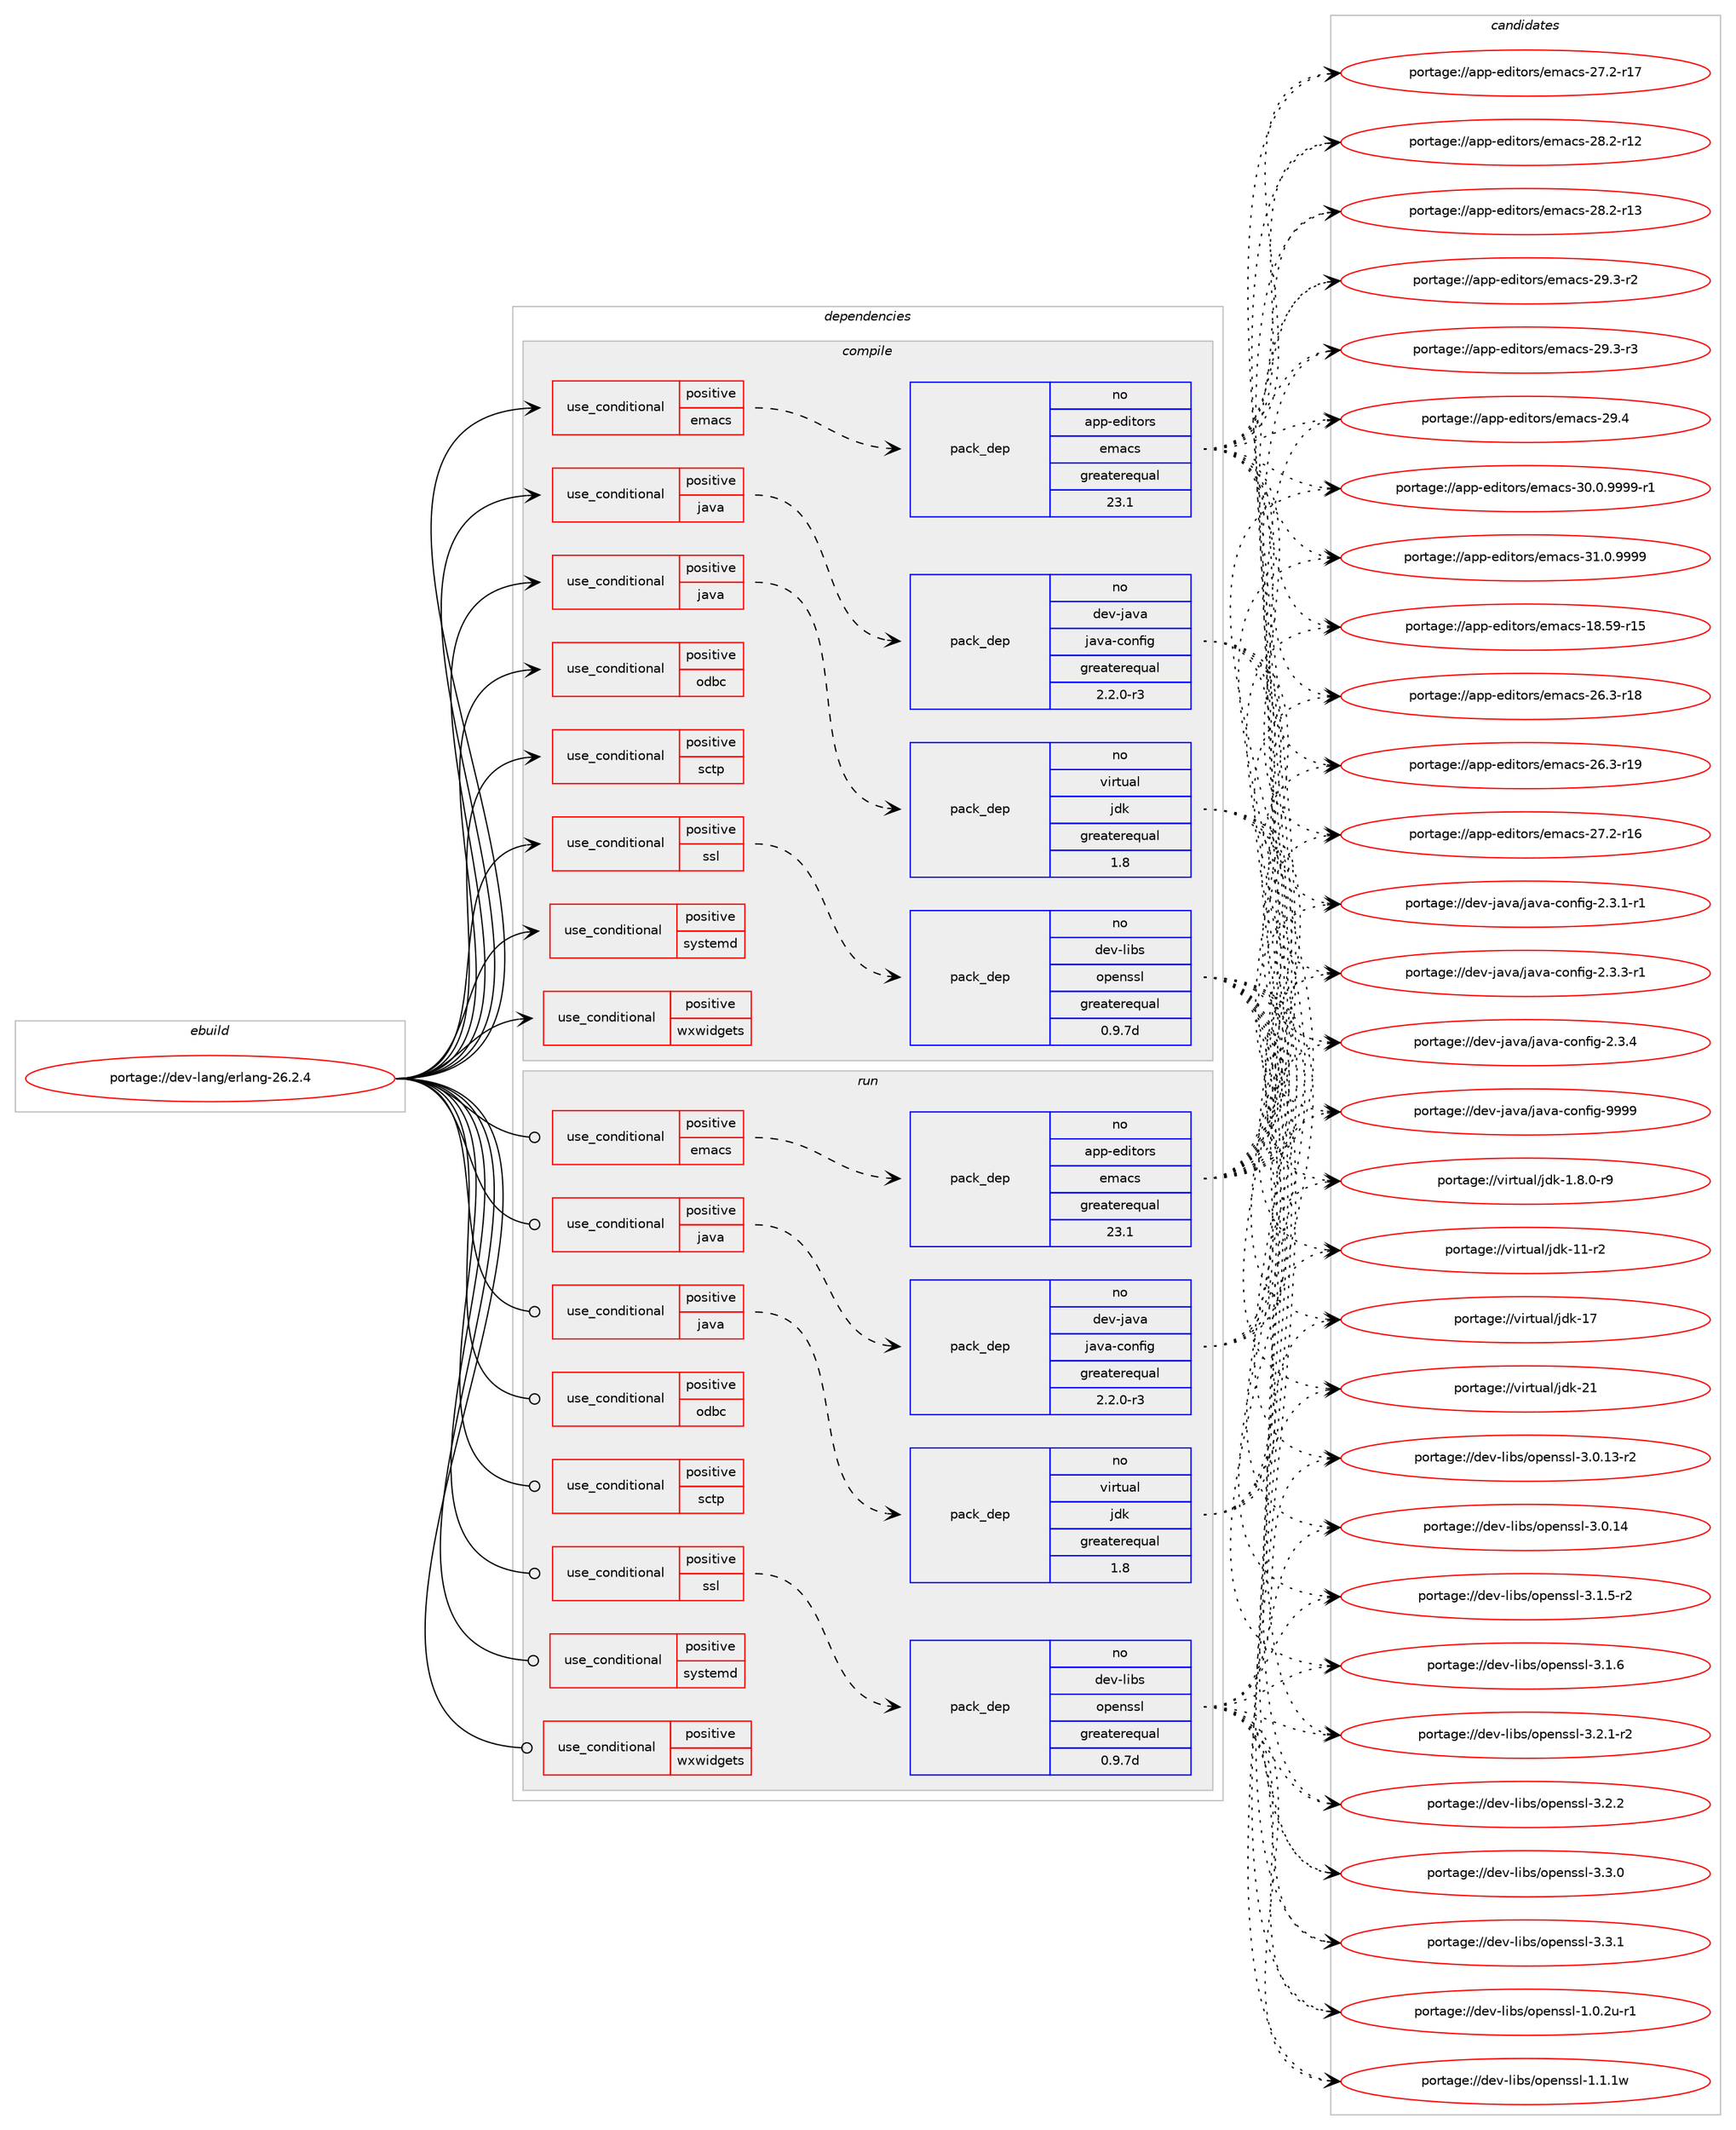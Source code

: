 digraph prolog {

# *************
# Graph options
# *************

newrank=true;
concentrate=true;
compound=true;
graph [rankdir=LR,fontname=Helvetica,fontsize=10,ranksep=1.5];#, ranksep=2.5, nodesep=0.2];
edge  [arrowhead=vee];
node  [fontname=Helvetica,fontsize=10];

# **********
# The ebuild
# **********

subgraph cluster_leftcol {
color=gray;
rank=same;
label=<<i>ebuild</i>>;
id [label="portage://dev-lang/erlang-26.2.4", color=red, width=4, href="../dev-lang/erlang-26.2.4.svg"];
}

# ****************
# The dependencies
# ****************

subgraph cluster_midcol {
color=gray;
label=<<i>dependencies</i>>;
subgraph cluster_compile {
fillcolor="#eeeeee";
style=filled;
label=<<i>compile</i>>;
subgraph cond22182 {
dependency50069 [label=<<TABLE BORDER="0" CELLBORDER="1" CELLSPACING="0" CELLPADDING="4"><TR><TD ROWSPAN="3" CELLPADDING="10">use_conditional</TD></TR><TR><TD>positive</TD></TR><TR><TD>emacs</TD></TR></TABLE>>, shape=none, color=red];
subgraph pack26855 {
dependency50070 [label=<<TABLE BORDER="0" CELLBORDER="1" CELLSPACING="0" CELLPADDING="4" WIDTH="220"><TR><TD ROWSPAN="6" CELLPADDING="30">pack_dep</TD></TR><TR><TD WIDTH="110">no</TD></TR><TR><TD>app-editors</TD></TR><TR><TD>emacs</TD></TR><TR><TD>greaterequal</TD></TR><TR><TD>23.1</TD></TR></TABLE>>, shape=none, color=blue];
}
dependency50069:e -> dependency50070:w [weight=20,style="dashed",arrowhead="vee"];
}
id:e -> dependency50069:w [weight=20,style="solid",arrowhead="vee"];
subgraph cond22183 {
dependency50071 [label=<<TABLE BORDER="0" CELLBORDER="1" CELLSPACING="0" CELLPADDING="4"><TR><TD ROWSPAN="3" CELLPADDING="10">use_conditional</TD></TR><TR><TD>positive</TD></TR><TR><TD>java</TD></TR></TABLE>>, shape=none, color=red];
subgraph pack26856 {
dependency50072 [label=<<TABLE BORDER="0" CELLBORDER="1" CELLSPACING="0" CELLPADDING="4" WIDTH="220"><TR><TD ROWSPAN="6" CELLPADDING="30">pack_dep</TD></TR><TR><TD WIDTH="110">no</TD></TR><TR><TD>dev-java</TD></TR><TR><TD>java-config</TD></TR><TR><TD>greaterequal</TD></TR><TR><TD>2.2.0-r3</TD></TR></TABLE>>, shape=none, color=blue];
}
dependency50071:e -> dependency50072:w [weight=20,style="dashed",arrowhead="vee"];
}
id:e -> dependency50071:w [weight=20,style="solid",arrowhead="vee"];
subgraph cond22184 {
dependency50073 [label=<<TABLE BORDER="0" CELLBORDER="1" CELLSPACING="0" CELLPADDING="4"><TR><TD ROWSPAN="3" CELLPADDING="10">use_conditional</TD></TR><TR><TD>positive</TD></TR><TR><TD>java</TD></TR></TABLE>>, shape=none, color=red];
subgraph pack26857 {
dependency50074 [label=<<TABLE BORDER="0" CELLBORDER="1" CELLSPACING="0" CELLPADDING="4" WIDTH="220"><TR><TD ROWSPAN="6" CELLPADDING="30">pack_dep</TD></TR><TR><TD WIDTH="110">no</TD></TR><TR><TD>virtual</TD></TR><TR><TD>jdk</TD></TR><TR><TD>greaterequal</TD></TR><TR><TD>1.8</TD></TR></TABLE>>, shape=none, color=blue];
}
dependency50073:e -> dependency50074:w [weight=20,style="dashed",arrowhead="vee"];
}
id:e -> dependency50073:w [weight=20,style="solid",arrowhead="vee"];
subgraph cond22185 {
dependency50075 [label=<<TABLE BORDER="0" CELLBORDER="1" CELLSPACING="0" CELLPADDING="4"><TR><TD ROWSPAN="3" CELLPADDING="10">use_conditional</TD></TR><TR><TD>positive</TD></TR><TR><TD>odbc</TD></TR></TABLE>>, shape=none, color=red];
# *** BEGIN UNKNOWN DEPENDENCY TYPE (TODO) ***
# dependency50075 -> package_dependency(portage://dev-lang/erlang-26.2.4,install,no,dev-db,unixODBC,none,[,,],[],[])
# *** END UNKNOWN DEPENDENCY TYPE (TODO) ***

}
id:e -> dependency50075:w [weight=20,style="solid",arrowhead="vee"];
subgraph cond22186 {
dependency50076 [label=<<TABLE BORDER="0" CELLBORDER="1" CELLSPACING="0" CELLPADDING="4"><TR><TD ROWSPAN="3" CELLPADDING="10">use_conditional</TD></TR><TR><TD>positive</TD></TR><TR><TD>sctp</TD></TR></TABLE>>, shape=none, color=red];
# *** BEGIN UNKNOWN DEPENDENCY TYPE (TODO) ***
# dependency50076 -> package_dependency(portage://dev-lang/erlang-26.2.4,install,no,net-misc,lksctp-tools,none,[,,],[],[])
# *** END UNKNOWN DEPENDENCY TYPE (TODO) ***

}
id:e -> dependency50076:w [weight=20,style="solid",arrowhead="vee"];
subgraph cond22187 {
dependency50077 [label=<<TABLE BORDER="0" CELLBORDER="1" CELLSPACING="0" CELLPADDING="4"><TR><TD ROWSPAN="3" CELLPADDING="10">use_conditional</TD></TR><TR><TD>positive</TD></TR><TR><TD>ssl</TD></TR></TABLE>>, shape=none, color=red];
subgraph pack26858 {
dependency50078 [label=<<TABLE BORDER="0" CELLBORDER="1" CELLSPACING="0" CELLPADDING="4" WIDTH="220"><TR><TD ROWSPAN="6" CELLPADDING="30">pack_dep</TD></TR><TR><TD WIDTH="110">no</TD></TR><TR><TD>dev-libs</TD></TR><TR><TD>openssl</TD></TR><TR><TD>greaterequal</TD></TR><TR><TD>0.9.7d</TD></TR></TABLE>>, shape=none, color=blue];
}
dependency50077:e -> dependency50078:w [weight=20,style="dashed",arrowhead="vee"];
}
id:e -> dependency50077:w [weight=20,style="solid",arrowhead="vee"];
subgraph cond22188 {
dependency50079 [label=<<TABLE BORDER="0" CELLBORDER="1" CELLSPACING="0" CELLPADDING="4"><TR><TD ROWSPAN="3" CELLPADDING="10">use_conditional</TD></TR><TR><TD>positive</TD></TR><TR><TD>systemd</TD></TR></TABLE>>, shape=none, color=red];
# *** BEGIN UNKNOWN DEPENDENCY TYPE (TODO) ***
# dependency50079 -> package_dependency(portage://dev-lang/erlang-26.2.4,install,no,sys-apps,systemd,none,[,,],[],[])
# *** END UNKNOWN DEPENDENCY TYPE (TODO) ***

}
id:e -> dependency50079:w [weight=20,style="solid",arrowhead="vee"];
subgraph cond22189 {
dependency50080 [label=<<TABLE BORDER="0" CELLBORDER="1" CELLSPACING="0" CELLPADDING="4"><TR><TD ROWSPAN="3" CELLPADDING="10">use_conditional</TD></TR><TR><TD>positive</TD></TR><TR><TD>wxwidgets</TD></TR></TABLE>>, shape=none, color=red];
# *** BEGIN UNKNOWN DEPENDENCY TYPE (TODO) ***
# dependency50080 -> package_dependency(portage://dev-lang/erlang-26.2.4,install,no,dev-libs,glib,none,[,,],[slot(2)],[])
# *** END UNKNOWN DEPENDENCY TYPE (TODO) ***

# *** BEGIN UNKNOWN DEPENDENCY TYPE (TODO) ***
# dependency50080 -> package_dependency(portage://dev-lang/erlang-26.2.4,install,no,x11-libs,wxGTK,none,[,,],[slot(3.2-gtk3)],[use(enable(X),none),use(enable(opengl),none)])
# *** END UNKNOWN DEPENDENCY TYPE (TODO) ***

}
id:e -> dependency50080:w [weight=20,style="solid",arrowhead="vee"];
# *** BEGIN UNKNOWN DEPENDENCY TYPE (TODO) ***
# id -> package_dependency(portage://dev-lang/erlang-26.2.4,install,no,acct-group,epmd,none,[,,],[],[])
# *** END UNKNOWN DEPENDENCY TYPE (TODO) ***

# *** BEGIN UNKNOWN DEPENDENCY TYPE (TODO) ***
# id -> package_dependency(portage://dev-lang/erlang-26.2.4,install,no,acct-user,epmd,none,[,,],[],[])
# *** END UNKNOWN DEPENDENCY TYPE (TODO) ***

# *** BEGIN UNKNOWN DEPENDENCY TYPE (TODO) ***
# id -> package_dependency(portage://dev-lang/erlang-26.2.4,install,no,dev-lang,perl,none,[,,],[],[])
# *** END UNKNOWN DEPENDENCY TYPE (TODO) ***

# *** BEGIN UNKNOWN DEPENDENCY TYPE (TODO) ***
# id -> package_dependency(portage://dev-lang/erlang-26.2.4,install,no,sys-libs,ncurses,none,[,,],[slot(0)],[])
# *** END UNKNOWN DEPENDENCY TYPE (TODO) ***

# *** BEGIN UNKNOWN DEPENDENCY TYPE (TODO) ***
# id -> package_dependency(portage://dev-lang/erlang-26.2.4,install,no,sys-libs,zlib,none,[,,],[],[])
# *** END UNKNOWN DEPENDENCY TYPE (TODO) ***

}
subgraph cluster_compileandrun {
fillcolor="#eeeeee";
style=filled;
label=<<i>compile and run</i>>;
}
subgraph cluster_run {
fillcolor="#eeeeee";
style=filled;
label=<<i>run</i>>;
subgraph cond22190 {
dependency50081 [label=<<TABLE BORDER="0" CELLBORDER="1" CELLSPACING="0" CELLPADDING="4"><TR><TD ROWSPAN="3" CELLPADDING="10">use_conditional</TD></TR><TR><TD>positive</TD></TR><TR><TD>emacs</TD></TR></TABLE>>, shape=none, color=red];
subgraph pack26859 {
dependency50082 [label=<<TABLE BORDER="0" CELLBORDER="1" CELLSPACING="0" CELLPADDING="4" WIDTH="220"><TR><TD ROWSPAN="6" CELLPADDING="30">pack_dep</TD></TR><TR><TD WIDTH="110">no</TD></TR><TR><TD>app-editors</TD></TR><TR><TD>emacs</TD></TR><TR><TD>greaterequal</TD></TR><TR><TD>23.1</TD></TR></TABLE>>, shape=none, color=blue];
}
dependency50081:e -> dependency50082:w [weight=20,style="dashed",arrowhead="vee"];
}
id:e -> dependency50081:w [weight=20,style="solid",arrowhead="odot"];
subgraph cond22191 {
dependency50083 [label=<<TABLE BORDER="0" CELLBORDER="1" CELLSPACING="0" CELLPADDING="4"><TR><TD ROWSPAN="3" CELLPADDING="10">use_conditional</TD></TR><TR><TD>positive</TD></TR><TR><TD>java</TD></TR></TABLE>>, shape=none, color=red];
subgraph pack26860 {
dependency50084 [label=<<TABLE BORDER="0" CELLBORDER="1" CELLSPACING="0" CELLPADDING="4" WIDTH="220"><TR><TD ROWSPAN="6" CELLPADDING="30">pack_dep</TD></TR><TR><TD WIDTH="110">no</TD></TR><TR><TD>dev-java</TD></TR><TR><TD>java-config</TD></TR><TR><TD>greaterequal</TD></TR><TR><TD>2.2.0-r3</TD></TR></TABLE>>, shape=none, color=blue];
}
dependency50083:e -> dependency50084:w [weight=20,style="dashed",arrowhead="vee"];
}
id:e -> dependency50083:w [weight=20,style="solid",arrowhead="odot"];
subgraph cond22192 {
dependency50085 [label=<<TABLE BORDER="0" CELLBORDER="1" CELLSPACING="0" CELLPADDING="4"><TR><TD ROWSPAN="3" CELLPADDING="10">use_conditional</TD></TR><TR><TD>positive</TD></TR><TR><TD>java</TD></TR></TABLE>>, shape=none, color=red];
subgraph pack26861 {
dependency50086 [label=<<TABLE BORDER="0" CELLBORDER="1" CELLSPACING="0" CELLPADDING="4" WIDTH="220"><TR><TD ROWSPAN="6" CELLPADDING="30">pack_dep</TD></TR><TR><TD WIDTH="110">no</TD></TR><TR><TD>virtual</TD></TR><TR><TD>jdk</TD></TR><TR><TD>greaterequal</TD></TR><TR><TD>1.8</TD></TR></TABLE>>, shape=none, color=blue];
}
dependency50085:e -> dependency50086:w [weight=20,style="dashed",arrowhead="vee"];
}
id:e -> dependency50085:w [weight=20,style="solid",arrowhead="odot"];
subgraph cond22193 {
dependency50087 [label=<<TABLE BORDER="0" CELLBORDER="1" CELLSPACING="0" CELLPADDING="4"><TR><TD ROWSPAN="3" CELLPADDING="10">use_conditional</TD></TR><TR><TD>positive</TD></TR><TR><TD>odbc</TD></TR></TABLE>>, shape=none, color=red];
# *** BEGIN UNKNOWN DEPENDENCY TYPE (TODO) ***
# dependency50087 -> package_dependency(portage://dev-lang/erlang-26.2.4,run,no,dev-db,unixODBC,none,[,,],[],[])
# *** END UNKNOWN DEPENDENCY TYPE (TODO) ***

}
id:e -> dependency50087:w [weight=20,style="solid",arrowhead="odot"];
subgraph cond22194 {
dependency50088 [label=<<TABLE BORDER="0" CELLBORDER="1" CELLSPACING="0" CELLPADDING="4"><TR><TD ROWSPAN="3" CELLPADDING="10">use_conditional</TD></TR><TR><TD>positive</TD></TR><TR><TD>sctp</TD></TR></TABLE>>, shape=none, color=red];
# *** BEGIN UNKNOWN DEPENDENCY TYPE (TODO) ***
# dependency50088 -> package_dependency(portage://dev-lang/erlang-26.2.4,run,no,net-misc,lksctp-tools,none,[,,],[],[])
# *** END UNKNOWN DEPENDENCY TYPE (TODO) ***

}
id:e -> dependency50088:w [weight=20,style="solid",arrowhead="odot"];
subgraph cond22195 {
dependency50089 [label=<<TABLE BORDER="0" CELLBORDER="1" CELLSPACING="0" CELLPADDING="4"><TR><TD ROWSPAN="3" CELLPADDING="10">use_conditional</TD></TR><TR><TD>positive</TD></TR><TR><TD>ssl</TD></TR></TABLE>>, shape=none, color=red];
subgraph pack26862 {
dependency50090 [label=<<TABLE BORDER="0" CELLBORDER="1" CELLSPACING="0" CELLPADDING="4" WIDTH="220"><TR><TD ROWSPAN="6" CELLPADDING="30">pack_dep</TD></TR><TR><TD WIDTH="110">no</TD></TR><TR><TD>dev-libs</TD></TR><TR><TD>openssl</TD></TR><TR><TD>greaterequal</TD></TR><TR><TD>0.9.7d</TD></TR></TABLE>>, shape=none, color=blue];
}
dependency50089:e -> dependency50090:w [weight=20,style="dashed",arrowhead="vee"];
}
id:e -> dependency50089:w [weight=20,style="solid",arrowhead="odot"];
subgraph cond22196 {
dependency50091 [label=<<TABLE BORDER="0" CELLBORDER="1" CELLSPACING="0" CELLPADDING="4"><TR><TD ROWSPAN="3" CELLPADDING="10">use_conditional</TD></TR><TR><TD>positive</TD></TR><TR><TD>systemd</TD></TR></TABLE>>, shape=none, color=red];
# *** BEGIN UNKNOWN DEPENDENCY TYPE (TODO) ***
# dependency50091 -> package_dependency(portage://dev-lang/erlang-26.2.4,run,no,sys-apps,systemd,none,[,,],[],[])
# *** END UNKNOWN DEPENDENCY TYPE (TODO) ***

}
id:e -> dependency50091:w [weight=20,style="solid",arrowhead="odot"];
subgraph cond22197 {
dependency50092 [label=<<TABLE BORDER="0" CELLBORDER="1" CELLSPACING="0" CELLPADDING="4"><TR><TD ROWSPAN="3" CELLPADDING="10">use_conditional</TD></TR><TR><TD>positive</TD></TR><TR><TD>wxwidgets</TD></TR></TABLE>>, shape=none, color=red];
# *** BEGIN UNKNOWN DEPENDENCY TYPE (TODO) ***
# dependency50092 -> package_dependency(portage://dev-lang/erlang-26.2.4,run,no,dev-libs,glib,none,[,,],[slot(2)],[])
# *** END UNKNOWN DEPENDENCY TYPE (TODO) ***

# *** BEGIN UNKNOWN DEPENDENCY TYPE (TODO) ***
# dependency50092 -> package_dependency(portage://dev-lang/erlang-26.2.4,run,no,x11-libs,wxGTK,none,[,,],[slot(3.2-gtk3)],[use(enable(X),none),use(enable(opengl),none)])
# *** END UNKNOWN DEPENDENCY TYPE (TODO) ***

}
id:e -> dependency50092:w [weight=20,style="solid",arrowhead="odot"];
# *** BEGIN UNKNOWN DEPENDENCY TYPE (TODO) ***
# id -> package_dependency(portage://dev-lang/erlang-26.2.4,run,no,acct-group,epmd,none,[,,],[],[])
# *** END UNKNOWN DEPENDENCY TYPE (TODO) ***

# *** BEGIN UNKNOWN DEPENDENCY TYPE (TODO) ***
# id -> package_dependency(portage://dev-lang/erlang-26.2.4,run,no,acct-user,epmd,none,[,,],[],[])
# *** END UNKNOWN DEPENDENCY TYPE (TODO) ***

# *** BEGIN UNKNOWN DEPENDENCY TYPE (TODO) ***
# id -> package_dependency(portage://dev-lang/erlang-26.2.4,run,no,sys-libs,ncurses,none,[,,],[slot(0)],[])
# *** END UNKNOWN DEPENDENCY TYPE (TODO) ***

# *** BEGIN UNKNOWN DEPENDENCY TYPE (TODO) ***
# id -> package_dependency(portage://dev-lang/erlang-26.2.4,run,no,sys-libs,zlib,none,[,,],[],[])
# *** END UNKNOWN DEPENDENCY TYPE (TODO) ***

}
}

# **************
# The candidates
# **************

subgraph cluster_choices {
rank=same;
color=gray;
label=<<i>candidates</i>>;

subgraph choice26855 {
color=black;
nodesep=1;
choice9711211245101100105116111114115471011099799115454956465357451144953 [label="portage://app-editors/emacs-18.59-r15", color=red, width=4,href="../app-editors/emacs-18.59-r15.svg"];
choice97112112451011001051161111141154710110997991154550544651451144956 [label="portage://app-editors/emacs-26.3-r18", color=red, width=4,href="../app-editors/emacs-26.3-r18.svg"];
choice97112112451011001051161111141154710110997991154550544651451144957 [label="portage://app-editors/emacs-26.3-r19", color=red, width=4,href="../app-editors/emacs-26.3-r19.svg"];
choice97112112451011001051161111141154710110997991154550554650451144954 [label="portage://app-editors/emacs-27.2-r16", color=red, width=4,href="../app-editors/emacs-27.2-r16.svg"];
choice97112112451011001051161111141154710110997991154550554650451144955 [label="portage://app-editors/emacs-27.2-r17", color=red, width=4,href="../app-editors/emacs-27.2-r17.svg"];
choice97112112451011001051161111141154710110997991154550564650451144950 [label="portage://app-editors/emacs-28.2-r12", color=red, width=4,href="../app-editors/emacs-28.2-r12.svg"];
choice97112112451011001051161111141154710110997991154550564650451144951 [label="portage://app-editors/emacs-28.2-r13", color=red, width=4,href="../app-editors/emacs-28.2-r13.svg"];
choice971121124510110010511611111411547101109979911545505746514511450 [label="portage://app-editors/emacs-29.3-r2", color=red, width=4,href="../app-editors/emacs-29.3-r2.svg"];
choice971121124510110010511611111411547101109979911545505746514511451 [label="portage://app-editors/emacs-29.3-r3", color=red, width=4,href="../app-editors/emacs-29.3-r3.svg"];
choice97112112451011001051161111141154710110997991154550574652 [label="portage://app-editors/emacs-29.4", color=red, width=4,href="../app-editors/emacs-29.4.svg"];
choice9711211245101100105116111114115471011099799115455148464846575757574511449 [label="portage://app-editors/emacs-30.0.9999-r1", color=red, width=4,href="../app-editors/emacs-30.0.9999-r1.svg"];
choice971121124510110010511611111411547101109979911545514946484657575757 [label="portage://app-editors/emacs-31.0.9999", color=red, width=4,href="../app-editors/emacs-31.0.9999.svg"];
dependency50070:e -> choice9711211245101100105116111114115471011099799115454956465357451144953:w [style=dotted,weight="100"];
dependency50070:e -> choice97112112451011001051161111141154710110997991154550544651451144956:w [style=dotted,weight="100"];
dependency50070:e -> choice97112112451011001051161111141154710110997991154550544651451144957:w [style=dotted,weight="100"];
dependency50070:e -> choice97112112451011001051161111141154710110997991154550554650451144954:w [style=dotted,weight="100"];
dependency50070:e -> choice97112112451011001051161111141154710110997991154550554650451144955:w [style=dotted,weight="100"];
dependency50070:e -> choice97112112451011001051161111141154710110997991154550564650451144950:w [style=dotted,weight="100"];
dependency50070:e -> choice97112112451011001051161111141154710110997991154550564650451144951:w [style=dotted,weight="100"];
dependency50070:e -> choice971121124510110010511611111411547101109979911545505746514511450:w [style=dotted,weight="100"];
dependency50070:e -> choice971121124510110010511611111411547101109979911545505746514511451:w [style=dotted,weight="100"];
dependency50070:e -> choice97112112451011001051161111141154710110997991154550574652:w [style=dotted,weight="100"];
dependency50070:e -> choice9711211245101100105116111114115471011099799115455148464846575757574511449:w [style=dotted,weight="100"];
dependency50070:e -> choice971121124510110010511611111411547101109979911545514946484657575757:w [style=dotted,weight="100"];
}
subgraph choice26856 {
color=black;
nodesep=1;
choice10010111845106971189747106971189745991111101021051034550465146494511449 [label="portage://dev-java/java-config-2.3.1-r1", color=red, width=4,href="../dev-java/java-config-2.3.1-r1.svg"];
choice10010111845106971189747106971189745991111101021051034550465146514511449 [label="portage://dev-java/java-config-2.3.3-r1", color=red, width=4,href="../dev-java/java-config-2.3.3-r1.svg"];
choice1001011184510697118974710697118974599111110102105103455046514652 [label="portage://dev-java/java-config-2.3.4", color=red, width=4,href="../dev-java/java-config-2.3.4.svg"];
choice10010111845106971189747106971189745991111101021051034557575757 [label="portage://dev-java/java-config-9999", color=red, width=4,href="../dev-java/java-config-9999.svg"];
dependency50072:e -> choice10010111845106971189747106971189745991111101021051034550465146494511449:w [style=dotted,weight="100"];
dependency50072:e -> choice10010111845106971189747106971189745991111101021051034550465146514511449:w [style=dotted,weight="100"];
dependency50072:e -> choice1001011184510697118974710697118974599111110102105103455046514652:w [style=dotted,weight="100"];
dependency50072:e -> choice10010111845106971189747106971189745991111101021051034557575757:w [style=dotted,weight="100"];
}
subgraph choice26857 {
color=black;
nodesep=1;
choice11810511411611797108471061001074549465646484511457 [label="portage://virtual/jdk-1.8.0-r9", color=red, width=4,href="../virtual/jdk-1.8.0-r9.svg"];
choice11810511411611797108471061001074549494511450 [label="portage://virtual/jdk-11-r2", color=red, width=4,href="../virtual/jdk-11-r2.svg"];
choice1181051141161179710847106100107454955 [label="portage://virtual/jdk-17", color=red, width=4,href="../virtual/jdk-17.svg"];
choice1181051141161179710847106100107455049 [label="portage://virtual/jdk-21", color=red, width=4,href="../virtual/jdk-21.svg"];
dependency50074:e -> choice11810511411611797108471061001074549465646484511457:w [style=dotted,weight="100"];
dependency50074:e -> choice11810511411611797108471061001074549494511450:w [style=dotted,weight="100"];
dependency50074:e -> choice1181051141161179710847106100107454955:w [style=dotted,weight="100"];
dependency50074:e -> choice1181051141161179710847106100107455049:w [style=dotted,weight="100"];
}
subgraph choice26858 {
color=black;
nodesep=1;
choice1001011184510810598115471111121011101151151084549464846501174511449 [label="portage://dev-libs/openssl-1.0.2u-r1", color=red, width=4,href="../dev-libs/openssl-1.0.2u-r1.svg"];
choice100101118451081059811547111112101110115115108454946494649119 [label="portage://dev-libs/openssl-1.1.1w", color=red, width=4,href="../dev-libs/openssl-1.1.1w.svg"];
choice100101118451081059811547111112101110115115108455146484649514511450 [label="portage://dev-libs/openssl-3.0.13-r2", color=red, width=4,href="../dev-libs/openssl-3.0.13-r2.svg"];
choice10010111845108105981154711111210111011511510845514648464952 [label="portage://dev-libs/openssl-3.0.14", color=red, width=4,href="../dev-libs/openssl-3.0.14.svg"];
choice1001011184510810598115471111121011101151151084551464946534511450 [label="portage://dev-libs/openssl-3.1.5-r2", color=red, width=4,href="../dev-libs/openssl-3.1.5-r2.svg"];
choice100101118451081059811547111112101110115115108455146494654 [label="portage://dev-libs/openssl-3.1.6", color=red, width=4,href="../dev-libs/openssl-3.1.6.svg"];
choice1001011184510810598115471111121011101151151084551465046494511450 [label="portage://dev-libs/openssl-3.2.1-r2", color=red, width=4,href="../dev-libs/openssl-3.2.1-r2.svg"];
choice100101118451081059811547111112101110115115108455146504650 [label="portage://dev-libs/openssl-3.2.2", color=red, width=4,href="../dev-libs/openssl-3.2.2.svg"];
choice100101118451081059811547111112101110115115108455146514648 [label="portage://dev-libs/openssl-3.3.0", color=red, width=4,href="../dev-libs/openssl-3.3.0.svg"];
choice100101118451081059811547111112101110115115108455146514649 [label="portage://dev-libs/openssl-3.3.1", color=red, width=4,href="../dev-libs/openssl-3.3.1.svg"];
dependency50078:e -> choice1001011184510810598115471111121011101151151084549464846501174511449:w [style=dotted,weight="100"];
dependency50078:e -> choice100101118451081059811547111112101110115115108454946494649119:w [style=dotted,weight="100"];
dependency50078:e -> choice100101118451081059811547111112101110115115108455146484649514511450:w [style=dotted,weight="100"];
dependency50078:e -> choice10010111845108105981154711111210111011511510845514648464952:w [style=dotted,weight="100"];
dependency50078:e -> choice1001011184510810598115471111121011101151151084551464946534511450:w [style=dotted,weight="100"];
dependency50078:e -> choice100101118451081059811547111112101110115115108455146494654:w [style=dotted,weight="100"];
dependency50078:e -> choice1001011184510810598115471111121011101151151084551465046494511450:w [style=dotted,weight="100"];
dependency50078:e -> choice100101118451081059811547111112101110115115108455146504650:w [style=dotted,weight="100"];
dependency50078:e -> choice100101118451081059811547111112101110115115108455146514648:w [style=dotted,weight="100"];
dependency50078:e -> choice100101118451081059811547111112101110115115108455146514649:w [style=dotted,weight="100"];
}
subgraph choice26859 {
color=black;
nodesep=1;
choice9711211245101100105116111114115471011099799115454956465357451144953 [label="portage://app-editors/emacs-18.59-r15", color=red, width=4,href="../app-editors/emacs-18.59-r15.svg"];
choice97112112451011001051161111141154710110997991154550544651451144956 [label="portage://app-editors/emacs-26.3-r18", color=red, width=4,href="../app-editors/emacs-26.3-r18.svg"];
choice97112112451011001051161111141154710110997991154550544651451144957 [label="portage://app-editors/emacs-26.3-r19", color=red, width=4,href="../app-editors/emacs-26.3-r19.svg"];
choice97112112451011001051161111141154710110997991154550554650451144954 [label="portage://app-editors/emacs-27.2-r16", color=red, width=4,href="../app-editors/emacs-27.2-r16.svg"];
choice97112112451011001051161111141154710110997991154550554650451144955 [label="portage://app-editors/emacs-27.2-r17", color=red, width=4,href="../app-editors/emacs-27.2-r17.svg"];
choice97112112451011001051161111141154710110997991154550564650451144950 [label="portage://app-editors/emacs-28.2-r12", color=red, width=4,href="../app-editors/emacs-28.2-r12.svg"];
choice97112112451011001051161111141154710110997991154550564650451144951 [label="portage://app-editors/emacs-28.2-r13", color=red, width=4,href="../app-editors/emacs-28.2-r13.svg"];
choice971121124510110010511611111411547101109979911545505746514511450 [label="portage://app-editors/emacs-29.3-r2", color=red, width=4,href="../app-editors/emacs-29.3-r2.svg"];
choice971121124510110010511611111411547101109979911545505746514511451 [label="portage://app-editors/emacs-29.3-r3", color=red, width=4,href="../app-editors/emacs-29.3-r3.svg"];
choice97112112451011001051161111141154710110997991154550574652 [label="portage://app-editors/emacs-29.4", color=red, width=4,href="../app-editors/emacs-29.4.svg"];
choice9711211245101100105116111114115471011099799115455148464846575757574511449 [label="portage://app-editors/emacs-30.0.9999-r1", color=red, width=4,href="../app-editors/emacs-30.0.9999-r1.svg"];
choice971121124510110010511611111411547101109979911545514946484657575757 [label="portage://app-editors/emacs-31.0.9999", color=red, width=4,href="../app-editors/emacs-31.0.9999.svg"];
dependency50082:e -> choice9711211245101100105116111114115471011099799115454956465357451144953:w [style=dotted,weight="100"];
dependency50082:e -> choice97112112451011001051161111141154710110997991154550544651451144956:w [style=dotted,weight="100"];
dependency50082:e -> choice97112112451011001051161111141154710110997991154550544651451144957:w [style=dotted,weight="100"];
dependency50082:e -> choice97112112451011001051161111141154710110997991154550554650451144954:w [style=dotted,weight="100"];
dependency50082:e -> choice97112112451011001051161111141154710110997991154550554650451144955:w [style=dotted,weight="100"];
dependency50082:e -> choice97112112451011001051161111141154710110997991154550564650451144950:w [style=dotted,weight="100"];
dependency50082:e -> choice97112112451011001051161111141154710110997991154550564650451144951:w [style=dotted,weight="100"];
dependency50082:e -> choice971121124510110010511611111411547101109979911545505746514511450:w [style=dotted,weight="100"];
dependency50082:e -> choice971121124510110010511611111411547101109979911545505746514511451:w [style=dotted,weight="100"];
dependency50082:e -> choice97112112451011001051161111141154710110997991154550574652:w [style=dotted,weight="100"];
dependency50082:e -> choice9711211245101100105116111114115471011099799115455148464846575757574511449:w [style=dotted,weight="100"];
dependency50082:e -> choice971121124510110010511611111411547101109979911545514946484657575757:w [style=dotted,weight="100"];
}
subgraph choice26860 {
color=black;
nodesep=1;
choice10010111845106971189747106971189745991111101021051034550465146494511449 [label="portage://dev-java/java-config-2.3.1-r1", color=red, width=4,href="../dev-java/java-config-2.3.1-r1.svg"];
choice10010111845106971189747106971189745991111101021051034550465146514511449 [label="portage://dev-java/java-config-2.3.3-r1", color=red, width=4,href="../dev-java/java-config-2.3.3-r1.svg"];
choice1001011184510697118974710697118974599111110102105103455046514652 [label="portage://dev-java/java-config-2.3.4", color=red, width=4,href="../dev-java/java-config-2.3.4.svg"];
choice10010111845106971189747106971189745991111101021051034557575757 [label="portage://dev-java/java-config-9999", color=red, width=4,href="../dev-java/java-config-9999.svg"];
dependency50084:e -> choice10010111845106971189747106971189745991111101021051034550465146494511449:w [style=dotted,weight="100"];
dependency50084:e -> choice10010111845106971189747106971189745991111101021051034550465146514511449:w [style=dotted,weight="100"];
dependency50084:e -> choice1001011184510697118974710697118974599111110102105103455046514652:w [style=dotted,weight="100"];
dependency50084:e -> choice10010111845106971189747106971189745991111101021051034557575757:w [style=dotted,weight="100"];
}
subgraph choice26861 {
color=black;
nodesep=1;
choice11810511411611797108471061001074549465646484511457 [label="portage://virtual/jdk-1.8.0-r9", color=red, width=4,href="../virtual/jdk-1.8.0-r9.svg"];
choice11810511411611797108471061001074549494511450 [label="portage://virtual/jdk-11-r2", color=red, width=4,href="../virtual/jdk-11-r2.svg"];
choice1181051141161179710847106100107454955 [label="portage://virtual/jdk-17", color=red, width=4,href="../virtual/jdk-17.svg"];
choice1181051141161179710847106100107455049 [label="portage://virtual/jdk-21", color=red, width=4,href="../virtual/jdk-21.svg"];
dependency50086:e -> choice11810511411611797108471061001074549465646484511457:w [style=dotted,weight="100"];
dependency50086:e -> choice11810511411611797108471061001074549494511450:w [style=dotted,weight="100"];
dependency50086:e -> choice1181051141161179710847106100107454955:w [style=dotted,weight="100"];
dependency50086:e -> choice1181051141161179710847106100107455049:w [style=dotted,weight="100"];
}
subgraph choice26862 {
color=black;
nodesep=1;
choice1001011184510810598115471111121011101151151084549464846501174511449 [label="portage://dev-libs/openssl-1.0.2u-r1", color=red, width=4,href="../dev-libs/openssl-1.0.2u-r1.svg"];
choice100101118451081059811547111112101110115115108454946494649119 [label="portage://dev-libs/openssl-1.1.1w", color=red, width=4,href="../dev-libs/openssl-1.1.1w.svg"];
choice100101118451081059811547111112101110115115108455146484649514511450 [label="portage://dev-libs/openssl-3.0.13-r2", color=red, width=4,href="../dev-libs/openssl-3.0.13-r2.svg"];
choice10010111845108105981154711111210111011511510845514648464952 [label="portage://dev-libs/openssl-3.0.14", color=red, width=4,href="../dev-libs/openssl-3.0.14.svg"];
choice1001011184510810598115471111121011101151151084551464946534511450 [label="portage://dev-libs/openssl-3.1.5-r2", color=red, width=4,href="../dev-libs/openssl-3.1.5-r2.svg"];
choice100101118451081059811547111112101110115115108455146494654 [label="portage://dev-libs/openssl-3.1.6", color=red, width=4,href="../dev-libs/openssl-3.1.6.svg"];
choice1001011184510810598115471111121011101151151084551465046494511450 [label="portage://dev-libs/openssl-3.2.1-r2", color=red, width=4,href="../dev-libs/openssl-3.2.1-r2.svg"];
choice100101118451081059811547111112101110115115108455146504650 [label="portage://dev-libs/openssl-3.2.2", color=red, width=4,href="../dev-libs/openssl-3.2.2.svg"];
choice100101118451081059811547111112101110115115108455146514648 [label="portage://dev-libs/openssl-3.3.0", color=red, width=4,href="../dev-libs/openssl-3.3.0.svg"];
choice100101118451081059811547111112101110115115108455146514649 [label="portage://dev-libs/openssl-3.3.1", color=red, width=4,href="../dev-libs/openssl-3.3.1.svg"];
dependency50090:e -> choice1001011184510810598115471111121011101151151084549464846501174511449:w [style=dotted,weight="100"];
dependency50090:e -> choice100101118451081059811547111112101110115115108454946494649119:w [style=dotted,weight="100"];
dependency50090:e -> choice100101118451081059811547111112101110115115108455146484649514511450:w [style=dotted,weight="100"];
dependency50090:e -> choice10010111845108105981154711111210111011511510845514648464952:w [style=dotted,weight="100"];
dependency50090:e -> choice1001011184510810598115471111121011101151151084551464946534511450:w [style=dotted,weight="100"];
dependency50090:e -> choice100101118451081059811547111112101110115115108455146494654:w [style=dotted,weight="100"];
dependency50090:e -> choice1001011184510810598115471111121011101151151084551465046494511450:w [style=dotted,weight="100"];
dependency50090:e -> choice100101118451081059811547111112101110115115108455146504650:w [style=dotted,weight="100"];
dependency50090:e -> choice100101118451081059811547111112101110115115108455146514648:w [style=dotted,weight="100"];
dependency50090:e -> choice100101118451081059811547111112101110115115108455146514649:w [style=dotted,weight="100"];
}
}

}

